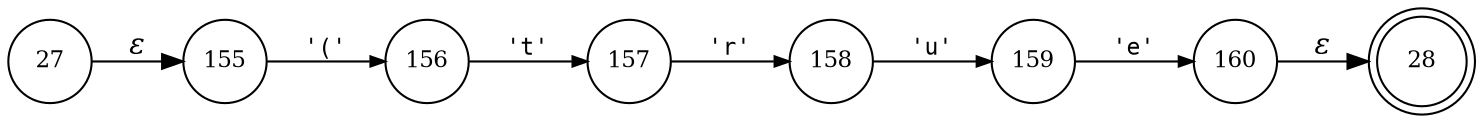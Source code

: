 digraph ATN {
rankdir=LR;
s28[fontsize=11, label="28", shape=doublecircle, fixedsize=true, width=.6];
s160[fontsize=11,label="160", shape=circle, fixedsize=true, width=.55, peripheries=1];
s27[fontsize=11,label="27", shape=circle, fixedsize=true, width=.55, peripheries=1];
s155[fontsize=11,label="155", shape=circle, fixedsize=true, width=.55, peripheries=1];
s156[fontsize=11,label="156", shape=circle, fixedsize=true, width=.55, peripheries=1];
s157[fontsize=11,label="157", shape=circle, fixedsize=true, width=.55, peripheries=1];
s158[fontsize=11,label="158", shape=circle, fixedsize=true, width=.55, peripheries=1];
s159[fontsize=11,label="159", shape=circle, fixedsize=true, width=.55, peripheries=1];
s27 -> s155 [fontname="Times-Italic", label="&epsilon;"];
s155 -> s156 [fontsize=11, fontname="Courier", arrowsize=.7, label = "'('", arrowhead = normal];
s156 -> s157 [fontsize=11, fontname="Courier", arrowsize=.7, label = "'t'", arrowhead = normal];
s157 -> s158 [fontsize=11, fontname="Courier", arrowsize=.7, label = "'r'", arrowhead = normal];
s158 -> s159 [fontsize=11, fontname="Courier", arrowsize=.7, label = "'u'", arrowhead = normal];
s159 -> s160 [fontsize=11, fontname="Courier", arrowsize=.7, label = "'e'", arrowhead = normal];
s160 -> s28 [fontname="Times-Italic", label="&epsilon;"];
}